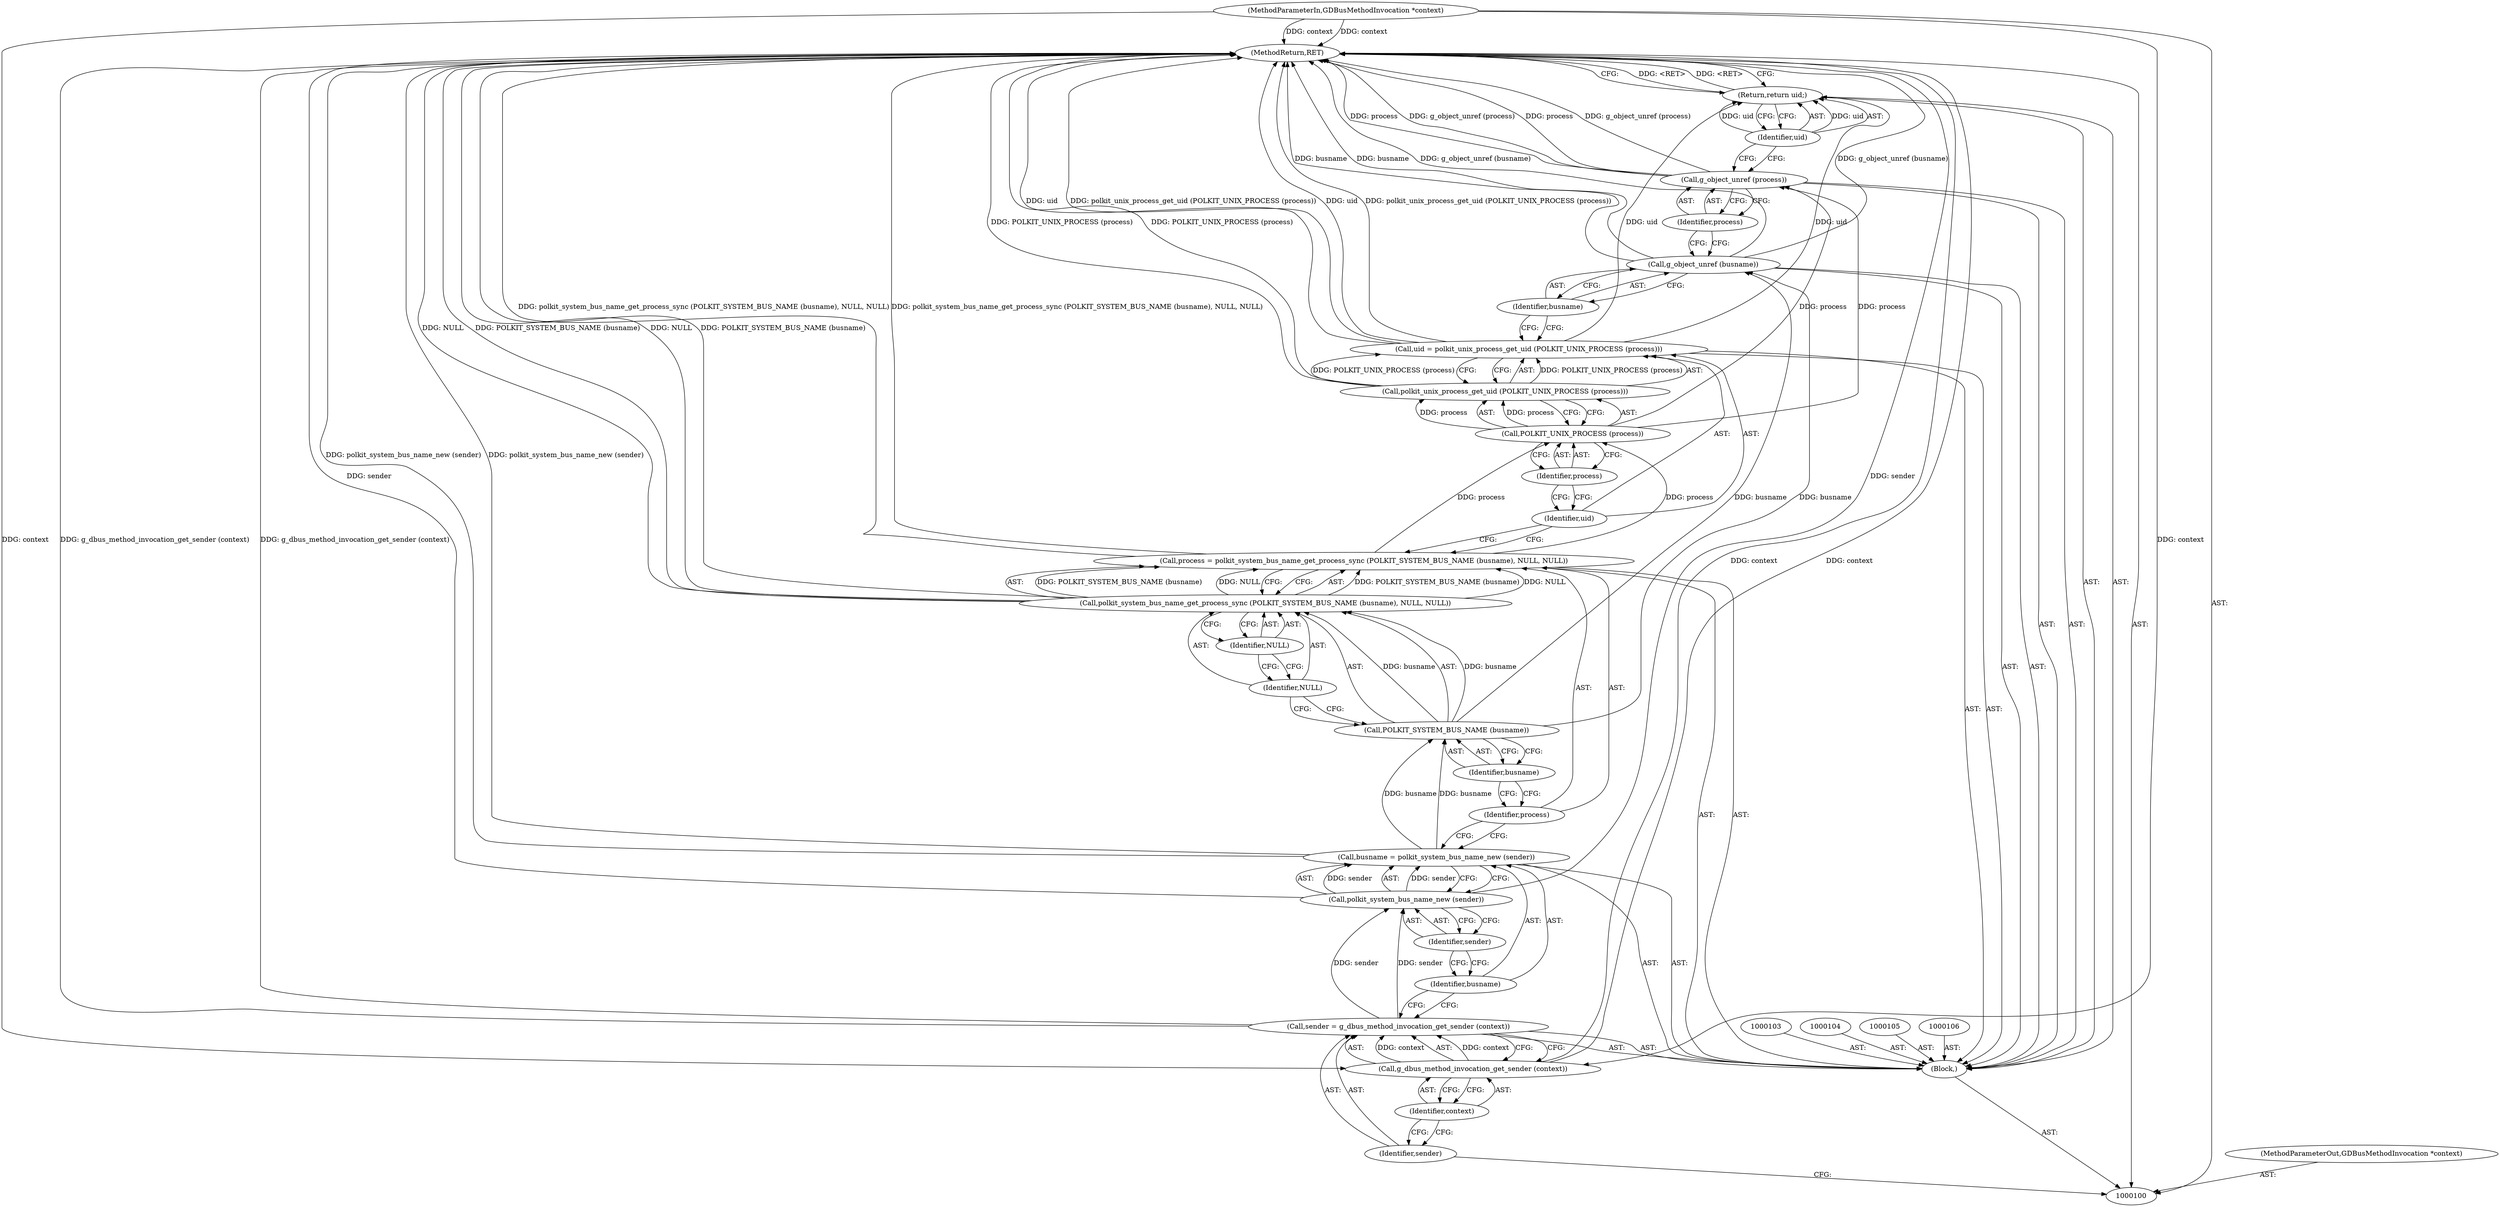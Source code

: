 digraph "1_accountsservice_bd51aa4cdac380f55d607f4ffdf2ab3c00d08721" {
"1000133" [label="(MethodReturn,RET)"];
"1000101" [label="(MethodParameterIn,GDBusMethodInvocation *context)"];
"1000177" [label="(MethodParameterOut,GDBusMethodInvocation *context)"];
"1000122" [label="(Call,uid = polkit_unix_process_get_uid (POLKIT_UNIX_PROCESS (process)))"];
"1000123" [label="(Identifier,uid)"];
"1000125" [label="(Call,POLKIT_UNIX_PROCESS (process))"];
"1000126" [label="(Identifier,process)"];
"1000124" [label="(Call,polkit_unix_process_get_uid (POLKIT_UNIX_PROCESS (process)))"];
"1000128" [label="(Identifier,busname)"];
"1000127" [label="(Call,g_object_unref (busname))"];
"1000130" [label="(Identifier,process)"];
"1000129" [label="(Call,g_object_unref (process))"];
"1000131" [label="(Return,return uid;)"];
"1000132" [label="(Identifier,uid)"];
"1000102" [label="(Block,)"];
"1000109" [label="(Call,g_dbus_method_invocation_get_sender (context))"];
"1000107" [label="(Call,sender = g_dbus_method_invocation_get_sender (context))"];
"1000108" [label="(Identifier,sender)"];
"1000110" [label="(Identifier,context)"];
"1000113" [label="(Call,polkit_system_bus_name_new (sender))"];
"1000111" [label="(Call,busname = polkit_system_bus_name_new (sender))"];
"1000112" [label="(Identifier,busname)"];
"1000114" [label="(Identifier,sender)"];
"1000117" [label="(Call,polkit_system_bus_name_get_process_sync (POLKIT_SYSTEM_BUS_NAME (busname), NULL, NULL))"];
"1000115" [label="(Call,process = polkit_system_bus_name_get_process_sync (POLKIT_SYSTEM_BUS_NAME (busname), NULL, NULL))"];
"1000116" [label="(Identifier,process)"];
"1000118" [label="(Call,POLKIT_SYSTEM_BUS_NAME (busname))"];
"1000119" [label="(Identifier,busname)"];
"1000120" [label="(Identifier,NULL)"];
"1000121" [label="(Identifier,NULL)"];
"1000133" -> "1000100"  [label="AST: "];
"1000133" -> "1000131"  [label="CFG: "];
"1000115" -> "1000133"  [label="DDG: polkit_system_bus_name_get_process_sync (POLKIT_SYSTEM_BUS_NAME (busname), NULL, NULL)"];
"1000129" -> "1000133"  [label="DDG: process"];
"1000129" -> "1000133"  [label="DDG: g_object_unref (process)"];
"1000124" -> "1000133"  [label="DDG: POLKIT_UNIX_PROCESS (process)"];
"1000113" -> "1000133"  [label="DDG: sender"];
"1000122" -> "1000133"  [label="DDG: uid"];
"1000122" -> "1000133"  [label="DDG: polkit_unix_process_get_uid (POLKIT_UNIX_PROCESS (process))"];
"1000127" -> "1000133"  [label="DDG: g_object_unref (busname)"];
"1000127" -> "1000133"  [label="DDG: busname"];
"1000117" -> "1000133"  [label="DDG: POLKIT_SYSTEM_BUS_NAME (busname)"];
"1000117" -> "1000133"  [label="DDG: NULL"];
"1000107" -> "1000133"  [label="DDG: g_dbus_method_invocation_get_sender (context)"];
"1000111" -> "1000133"  [label="DDG: polkit_system_bus_name_new (sender)"];
"1000101" -> "1000133"  [label="DDG: context"];
"1000109" -> "1000133"  [label="DDG: context"];
"1000131" -> "1000133"  [label="DDG: <RET>"];
"1000101" -> "1000100"  [label="AST: "];
"1000101" -> "1000133"  [label="DDG: context"];
"1000101" -> "1000109"  [label="DDG: context"];
"1000177" -> "1000100"  [label="AST: "];
"1000122" -> "1000102"  [label="AST: "];
"1000122" -> "1000124"  [label="CFG: "];
"1000123" -> "1000122"  [label="AST: "];
"1000124" -> "1000122"  [label="AST: "];
"1000128" -> "1000122"  [label="CFG: "];
"1000122" -> "1000133"  [label="DDG: uid"];
"1000122" -> "1000133"  [label="DDG: polkit_unix_process_get_uid (POLKIT_UNIX_PROCESS (process))"];
"1000124" -> "1000122"  [label="DDG: POLKIT_UNIX_PROCESS (process)"];
"1000122" -> "1000131"  [label="DDG: uid"];
"1000123" -> "1000122"  [label="AST: "];
"1000123" -> "1000115"  [label="CFG: "];
"1000126" -> "1000123"  [label="CFG: "];
"1000125" -> "1000124"  [label="AST: "];
"1000125" -> "1000126"  [label="CFG: "];
"1000126" -> "1000125"  [label="AST: "];
"1000124" -> "1000125"  [label="CFG: "];
"1000125" -> "1000124"  [label="DDG: process"];
"1000115" -> "1000125"  [label="DDG: process"];
"1000125" -> "1000129"  [label="DDG: process"];
"1000126" -> "1000125"  [label="AST: "];
"1000126" -> "1000123"  [label="CFG: "];
"1000125" -> "1000126"  [label="CFG: "];
"1000124" -> "1000122"  [label="AST: "];
"1000124" -> "1000125"  [label="CFG: "];
"1000125" -> "1000124"  [label="AST: "];
"1000122" -> "1000124"  [label="CFG: "];
"1000124" -> "1000133"  [label="DDG: POLKIT_UNIX_PROCESS (process)"];
"1000124" -> "1000122"  [label="DDG: POLKIT_UNIX_PROCESS (process)"];
"1000125" -> "1000124"  [label="DDG: process"];
"1000128" -> "1000127"  [label="AST: "];
"1000128" -> "1000122"  [label="CFG: "];
"1000127" -> "1000128"  [label="CFG: "];
"1000127" -> "1000102"  [label="AST: "];
"1000127" -> "1000128"  [label="CFG: "];
"1000128" -> "1000127"  [label="AST: "];
"1000130" -> "1000127"  [label="CFG: "];
"1000127" -> "1000133"  [label="DDG: g_object_unref (busname)"];
"1000127" -> "1000133"  [label="DDG: busname"];
"1000118" -> "1000127"  [label="DDG: busname"];
"1000130" -> "1000129"  [label="AST: "];
"1000130" -> "1000127"  [label="CFG: "];
"1000129" -> "1000130"  [label="CFG: "];
"1000129" -> "1000102"  [label="AST: "];
"1000129" -> "1000130"  [label="CFG: "];
"1000130" -> "1000129"  [label="AST: "];
"1000132" -> "1000129"  [label="CFG: "];
"1000129" -> "1000133"  [label="DDG: process"];
"1000129" -> "1000133"  [label="DDG: g_object_unref (process)"];
"1000125" -> "1000129"  [label="DDG: process"];
"1000131" -> "1000102"  [label="AST: "];
"1000131" -> "1000132"  [label="CFG: "];
"1000132" -> "1000131"  [label="AST: "];
"1000133" -> "1000131"  [label="CFG: "];
"1000131" -> "1000133"  [label="DDG: <RET>"];
"1000132" -> "1000131"  [label="DDG: uid"];
"1000122" -> "1000131"  [label="DDG: uid"];
"1000132" -> "1000131"  [label="AST: "];
"1000132" -> "1000129"  [label="CFG: "];
"1000131" -> "1000132"  [label="CFG: "];
"1000132" -> "1000131"  [label="DDG: uid"];
"1000102" -> "1000100"  [label="AST: "];
"1000103" -> "1000102"  [label="AST: "];
"1000104" -> "1000102"  [label="AST: "];
"1000105" -> "1000102"  [label="AST: "];
"1000106" -> "1000102"  [label="AST: "];
"1000107" -> "1000102"  [label="AST: "];
"1000111" -> "1000102"  [label="AST: "];
"1000115" -> "1000102"  [label="AST: "];
"1000122" -> "1000102"  [label="AST: "];
"1000127" -> "1000102"  [label="AST: "];
"1000129" -> "1000102"  [label="AST: "];
"1000131" -> "1000102"  [label="AST: "];
"1000109" -> "1000107"  [label="AST: "];
"1000109" -> "1000110"  [label="CFG: "];
"1000110" -> "1000109"  [label="AST: "];
"1000107" -> "1000109"  [label="CFG: "];
"1000109" -> "1000133"  [label="DDG: context"];
"1000109" -> "1000107"  [label="DDG: context"];
"1000101" -> "1000109"  [label="DDG: context"];
"1000107" -> "1000102"  [label="AST: "];
"1000107" -> "1000109"  [label="CFG: "];
"1000108" -> "1000107"  [label="AST: "];
"1000109" -> "1000107"  [label="AST: "];
"1000112" -> "1000107"  [label="CFG: "];
"1000107" -> "1000133"  [label="DDG: g_dbus_method_invocation_get_sender (context)"];
"1000109" -> "1000107"  [label="DDG: context"];
"1000107" -> "1000113"  [label="DDG: sender"];
"1000108" -> "1000107"  [label="AST: "];
"1000108" -> "1000100"  [label="CFG: "];
"1000110" -> "1000108"  [label="CFG: "];
"1000110" -> "1000109"  [label="AST: "];
"1000110" -> "1000108"  [label="CFG: "];
"1000109" -> "1000110"  [label="CFG: "];
"1000113" -> "1000111"  [label="AST: "];
"1000113" -> "1000114"  [label="CFG: "];
"1000114" -> "1000113"  [label="AST: "];
"1000111" -> "1000113"  [label="CFG: "];
"1000113" -> "1000133"  [label="DDG: sender"];
"1000113" -> "1000111"  [label="DDG: sender"];
"1000107" -> "1000113"  [label="DDG: sender"];
"1000111" -> "1000102"  [label="AST: "];
"1000111" -> "1000113"  [label="CFG: "];
"1000112" -> "1000111"  [label="AST: "];
"1000113" -> "1000111"  [label="AST: "];
"1000116" -> "1000111"  [label="CFG: "];
"1000111" -> "1000133"  [label="DDG: polkit_system_bus_name_new (sender)"];
"1000113" -> "1000111"  [label="DDG: sender"];
"1000111" -> "1000118"  [label="DDG: busname"];
"1000112" -> "1000111"  [label="AST: "];
"1000112" -> "1000107"  [label="CFG: "];
"1000114" -> "1000112"  [label="CFG: "];
"1000114" -> "1000113"  [label="AST: "];
"1000114" -> "1000112"  [label="CFG: "];
"1000113" -> "1000114"  [label="CFG: "];
"1000117" -> "1000115"  [label="AST: "];
"1000117" -> "1000121"  [label="CFG: "];
"1000118" -> "1000117"  [label="AST: "];
"1000120" -> "1000117"  [label="AST: "];
"1000121" -> "1000117"  [label="AST: "];
"1000115" -> "1000117"  [label="CFG: "];
"1000117" -> "1000133"  [label="DDG: POLKIT_SYSTEM_BUS_NAME (busname)"];
"1000117" -> "1000133"  [label="DDG: NULL"];
"1000117" -> "1000115"  [label="DDG: POLKIT_SYSTEM_BUS_NAME (busname)"];
"1000117" -> "1000115"  [label="DDG: NULL"];
"1000118" -> "1000117"  [label="DDG: busname"];
"1000115" -> "1000102"  [label="AST: "];
"1000115" -> "1000117"  [label="CFG: "];
"1000116" -> "1000115"  [label="AST: "];
"1000117" -> "1000115"  [label="AST: "];
"1000123" -> "1000115"  [label="CFG: "];
"1000115" -> "1000133"  [label="DDG: polkit_system_bus_name_get_process_sync (POLKIT_SYSTEM_BUS_NAME (busname), NULL, NULL)"];
"1000117" -> "1000115"  [label="DDG: POLKIT_SYSTEM_BUS_NAME (busname)"];
"1000117" -> "1000115"  [label="DDG: NULL"];
"1000115" -> "1000125"  [label="DDG: process"];
"1000116" -> "1000115"  [label="AST: "];
"1000116" -> "1000111"  [label="CFG: "];
"1000119" -> "1000116"  [label="CFG: "];
"1000118" -> "1000117"  [label="AST: "];
"1000118" -> "1000119"  [label="CFG: "];
"1000119" -> "1000118"  [label="AST: "];
"1000120" -> "1000118"  [label="CFG: "];
"1000118" -> "1000117"  [label="DDG: busname"];
"1000111" -> "1000118"  [label="DDG: busname"];
"1000118" -> "1000127"  [label="DDG: busname"];
"1000119" -> "1000118"  [label="AST: "];
"1000119" -> "1000116"  [label="CFG: "];
"1000118" -> "1000119"  [label="CFG: "];
"1000120" -> "1000117"  [label="AST: "];
"1000120" -> "1000118"  [label="CFG: "];
"1000121" -> "1000120"  [label="CFG: "];
"1000121" -> "1000117"  [label="AST: "];
"1000121" -> "1000120"  [label="CFG: "];
"1000117" -> "1000121"  [label="CFG: "];
}
